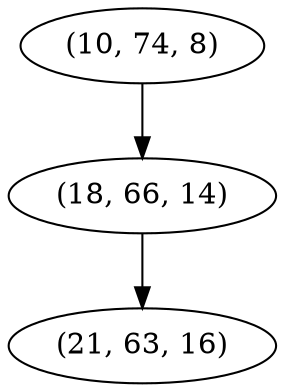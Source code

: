 digraph tree {
    "(10, 74, 8)";
    "(18, 66, 14)";
    "(21, 63, 16)";
    "(10, 74, 8)" -> "(18, 66, 14)";
    "(18, 66, 14)" -> "(21, 63, 16)";
}
